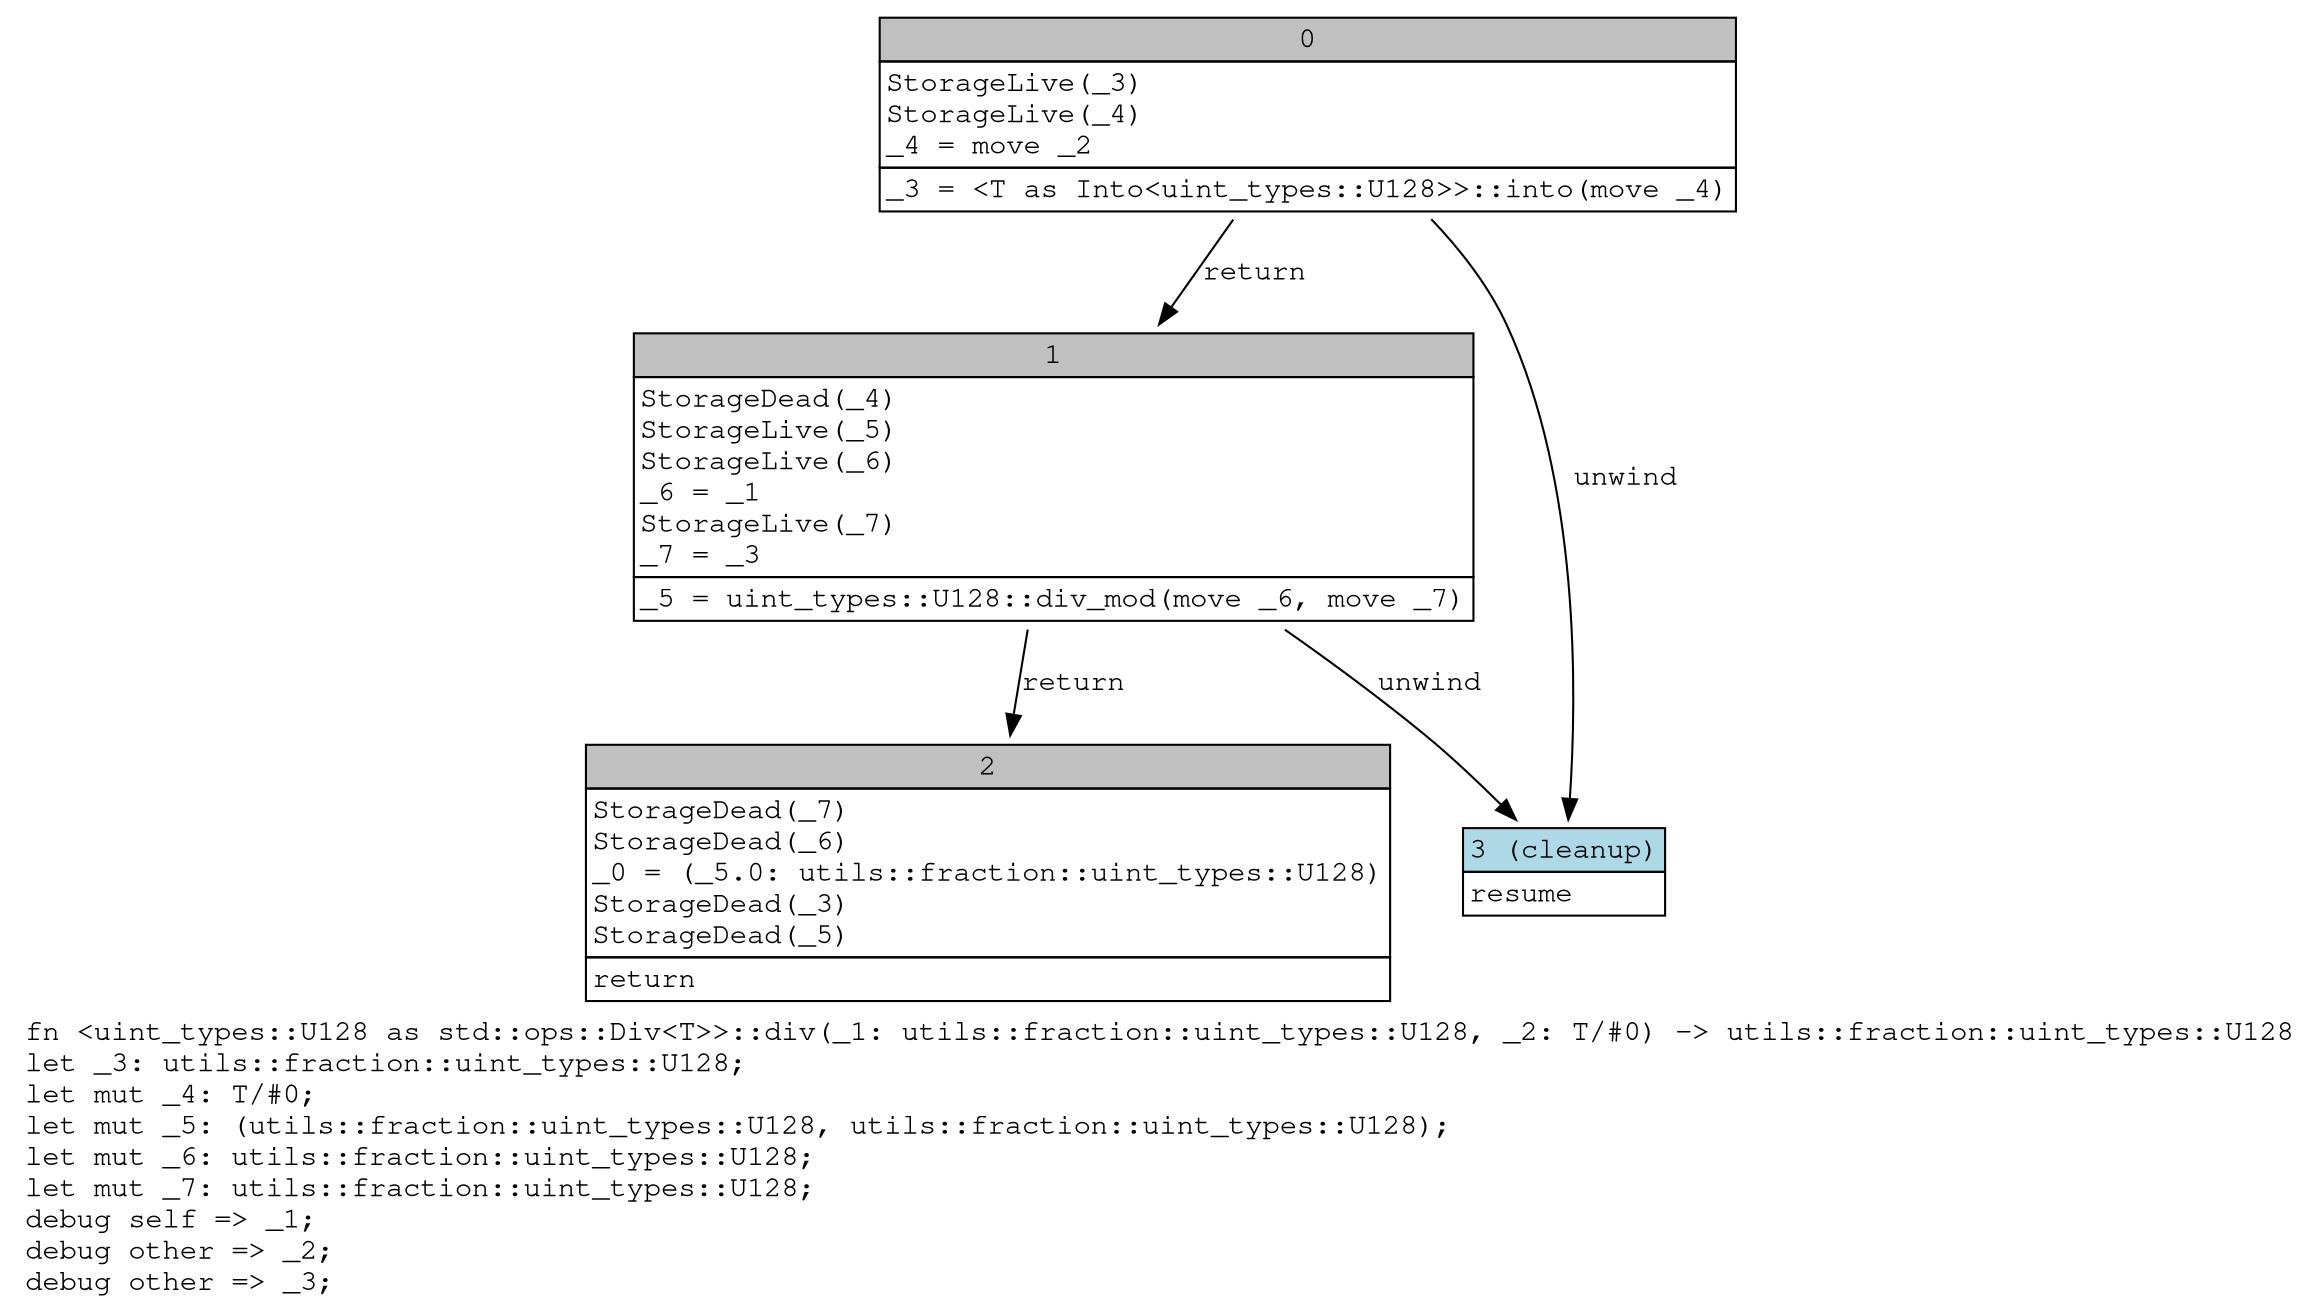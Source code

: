 digraph Mir_0_11998 {
    graph [fontname="Courier, monospace"];
    node [fontname="Courier, monospace"];
    edge [fontname="Courier, monospace"];
    label=<fn &lt;uint_types::U128 as std::ops::Div&lt;T&gt;&gt;::div(_1: utils::fraction::uint_types::U128, _2: T/#0) -&gt; utils::fraction::uint_types::U128<br align="left"/>let _3: utils::fraction::uint_types::U128;<br align="left"/>let mut _4: T/#0;<br align="left"/>let mut _5: (utils::fraction::uint_types::U128, utils::fraction::uint_types::U128);<br align="left"/>let mut _6: utils::fraction::uint_types::U128;<br align="left"/>let mut _7: utils::fraction::uint_types::U128;<br align="left"/>debug self =&gt; _1;<br align="left"/>debug other =&gt; _2;<br align="left"/>debug other =&gt; _3;<br align="left"/>>;
    bb0__0_11998 [shape="none", label=<<table border="0" cellborder="1" cellspacing="0"><tr><td bgcolor="gray" align="center" colspan="1">0</td></tr><tr><td align="left" balign="left">StorageLive(_3)<br/>StorageLive(_4)<br/>_4 = move _2<br/></td></tr><tr><td align="left">_3 = &lt;T as Into&lt;uint_types::U128&gt;&gt;::into(move _4)</td></tr></table>>];
    bb1__0_11998 [shape="none", label=<<table border="0" cellborder="1" cellspacing="0"><tr><td bgcolor="gray" align="center" colspan="1">1</td></tr><tr><td align="left" balign="left">StorageDead(_4)<br/>StorageLive(_5)<br/>StorageLive(_6)<br/>_6 = _1<br/>StorageLive(_7)<br/>_7 = _3<br/></td></tr><tr><td align="left">_5 = uint_types::U128::div_mod(move _6, move _7)</td></tr></table>>];
    bb2__0_11998 [shape="none", label=<<table border="0" cellborder="1" cellspacing="0"><tr><td bgcolor="gray" align="center" colspan="1">2</td></tr><tr><td align="left" balign="left">StorageDead(_7)<br/>StorageDead(_6)<br/>_0 = (_5.0: utils::fraction::uint_types::U128)<br/>StorageDead(_3)<br/>StorageDead(_5)<br/></td></tr><tr><td align="left">return</td></tr></table>>];
    bb3__0_11998 [shape="none", label=<<table border="0" cellborder="1" cellspacing="0"><tr><td bgcolor="lightblue" align="center" colspan="1">3 (cleanup)</td></tr><tr><td align="left">resume</td></tr></table>>];
    bb0__0_11998 -> bb1__0_11998 [label="return"];
    bb0__0_11998 -> bb3__0_11998 [label="unwind"];
    bb1__0_11998 -> bb2__0_11998 [label="return"];
    bb1__0_11998 -> bb3__0_11998 [label="unwind"];
}
